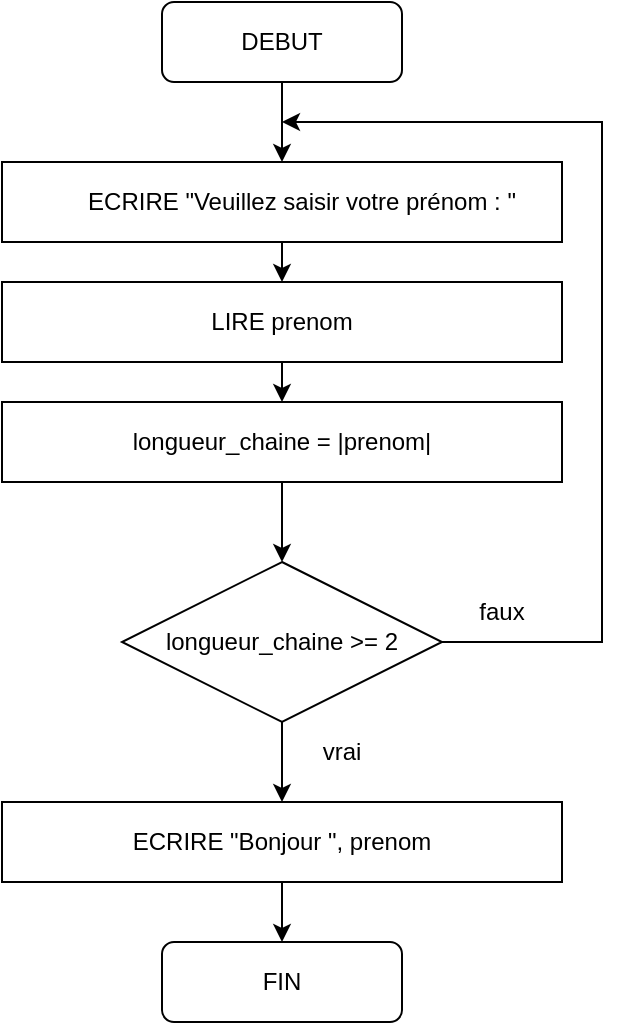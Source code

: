 <mxfile version="14.5.1" type="device"><diagram id="o4LAe_PDVBLVZsGs5Dec" name="Page-1"><mxGraphModel dx="673" dy="783" grid="1" gridSize="10" guides="1" tooltips="1" connect="1" arrows="1" fold="1" page="1" pageScale="1" pageWidth="827" pageHeight="1169" math="0" shadow="0"><root><mxCell id="0"/><mxCell id="1" parent="0"/><mxCell id="lVhHf_nUDUsZbErnm8j8-24" style="edgeStyle=orthogonalEdgeStyle;rounded=0;orthogonalLoop=1;jettySize=auto;html=1;exitX=0.5;exitY=1;exitDx=0;exitDy=0;entryX=0.5;entryY=0;entryDx=0;entryDy=0;" parent="1" source="lVhHf_nUDUsZbErnm8j8-9" target="lVhHf_nUDUsZbErnm8j8-12" edge="1"><mxGeometry relative="1" as="geometry"/></mxCell><mxCell id="lVhHf_nUDUsZbErnm8j8-9" value="" style="rounded=1;whiteSpace=wrap;html=1;fillColor=none;" parent="1" vertex="1"><mxGeometry x="440" y="40" width="120" height="40" as="geometry"/></mxCell><mxCell id="lVhHf_nUDUsZbErnm8j8-10" value="DEBUT" style="text;html=1;strokeColor=none;fillColor=none;align=center;verticalAlign=middle;whiteSpace=wrap;rounded=0;" parent="1" vertex="1"><mxGeometry x="470" y="45" width="60" height="30" as="geometry"/></mxCell><mxCell id="lVhHf_nUDUsZbErnm8j8-11" value="ECRIRE &quot;Veuillez saisir votre prénom : &quot;" style="text;html=1;strokeColor=none;fillColor=none;align=center;verticalAlign=middle;whiteSpace=wrap;rounded=0;" parent="1" vertex="1"><mxGeometry x="390" y="130" width="240" height="20" as="geometry"/></mxCell><mxCell id="lVhHf_nUDUsZbErnm8j8-25" style="edgeStyle=orthogonalEdgeStyle;rounded=0;orthogonalLoop=1;jettySize=auto;html=1;exitX=0.5;exitY=1;exitDx=0;exitDy=0;entryX=0.5;entryY=0;entryDx=0;entryDy=0;" parent="1" source="lVhHf_nUDUsZbErnm8j8-12" target="lVhHf_nUDUsZbErnm8j8-14" edge="1"><mxGeometry relative="1" as="geometry"/></mxCell><mxCell id="lVhHf_nUDUsZbErnm8j8-12" value="" style="rounded=0;whiteSpace=wrap;html=1;fillColor=none;" parent="1" vertex="1"><mxGeometry x="360" y="120" width="280" height="40" as="geometry"/></mxCell><mxCell id="lVhHf_nUDUsZbErnm8j8-13" value="LIRE prenom" style="text;html=1;strokeColor=none;fillColor=none;align=center;verticalAlign=middle;whiteSpace=wrap;rounded=0;" parent="1" vertex="1"><mxGeometry x="380" y="192.5" width="240" height="15" as="geometry"/></mxCell><mxCell id="lVhHf_nUDUsZbErnm8j8-26" style="edgeStyle=orthogonalEdgeStyle;rounded=0;orthogonalLoop=1;jettySize=auto;html=1;exitX=0.5;exitY=1;exitDx=0;exitDy=0;entryX=0.5;entryY=0;entryDx=0;entryDy=0;" parent="1" source="lVhHf_nUDUsZbErnm8j8-14" target="lVhHf_nUDUsZbErnm8j8-16" edge="1"><mxGeometry relative="1" as="geometry"/></mxCell><mxCell id="lVhHf_nUDUsZbErnm8j8-14" value="" style="rounded=0;whiteSpace=wrap;html=1;fillColor=none;" parent="1" vertex="1"><mxGeometry x="360" y="180" width="280" height="40" as="geometry"/></mxCell><mxCell id="lVhHf_nUDUsZbErnm8j8-15" value="longueur_chaine = |prenom|" style="text;html=1;strokeColor=none;fillColor=none;align=center;verticalAlign=middle;whiteSpace=wrap;rounded=0;" parent="1" vertex="1"><mxGeometry x="380" y="250" width="240" height="20" as="geometry"/></mxCell><mxCell id="lVhHf_nUDUsZbErnm8j8-27" style="edgeStyle=orthogonalEdgeStyle;rounded=0;orthogonalLoop=1;jettySize=auto;html=1;exitX=0.5;exitY=1;exitDx=0;exitDy=0;entryX=0.5;entryY=0;entryDx=0;entryDy=0;" parent="1" source="lVhHf_nUDUsZbErnm8j8-16" target="lVhHf_nUDUsZbErnm8j8-18" edge="1"><mxGeometry relative="1" as="geometry"/></mxCell><mxCell id="lVhHf_nUDUsZbErnm8j8-16" value="" style="rounded=0;whiteSpace=wrap;html=1;fillColor=none;" parent="1" vertex="1"><mxGeometry x="360" y="240" width="280" height="40" as="geometry"/></mxCell><mxCell id="lVhHf_nUDUsZbErnm8j8-17" value="longueur_chaine &amp;gt;= 2" style="text;html=1;strokeColor=none;fillColor=none;align=center;verticalAlign=middle;whiteSpace=wrap;rounded=0;" parent="1" vertex="1"><mxGeometry x="440" y="350" width="120" height="20" as="geometry"/></mxCell><mxCell id="lVhHf_nUDUsZbErnm8j8-39" style="edgeStyle=orthogonalEdgeStyle;rounded=0;orthogonalLoop=1;jettySize=auto;html=1;exitX=0.5;exitY=1;exitDx=0;exitDy=0;entryX=0.5;entryY=0;entryDx=0;entryDy=0;" parent="1" source="lVhHf_nUDUsZbErnm8j8-18" target="lVhHf_nUDUsZbErnm8j8-19" edge="1"><mxGeometry relative="1" as="geometry"/></mxCell><mxCell id="lVhHf_nUDUsZbErnm8j8-40" style="edgeStyle=orthogonalEdgeStyle;rounded=0;orthogonalLoop=1;jettySize=auto;html=1;exitX=1;exitY=0.5;exitDx=0;exitDy=0;" parent="1" source="lVhHf_nUDUsZbErnm8j8-18" edge="1"><mxGeometry relative="1" as="geometry"><mxPoint x="500" y="100" as="targetPoint"/><Array as="points"><mxPoint x="660" y="360"/><mxPoint x="660" y="100"/></Array></mxGeometry></mxCell><mxCell id="lVhHf_nUDUsZbErnm8j8-18" value="" style="rhombus;whiteSpace=wrap;html=1;fillColor=none;" parent="1" vertex="1"><mxGeometry x="420" y="320" width="160" height="80" as="geometry"/></mxCell><mxCell id="lVhHf_nUDUsZbErnm8j8-37" style="edgeStyle=orthogonalEdgeStyle;rounded=0;orthogonalLoop=1;jettySize=auto;html=1;exitX=0.5;exitY=1;exitDx=0;exitDy=0;entryX=0.5;entryY=0;entryDx=0;entryDy=0;" parent="1" source="lVhHf_nUDUsZbErnm8j8-19" target="lVhHf_nUDUsZbErnm8j8-21" edge="1"><mxGeometry relative="1" as="geometry"/></mxCell><mxCell id="lVhHf_nUDUsZbErnm8j8-19" value="" style="rounded=0;whiteSpace=wrap;html=1;fillColor=none;" parent="1" vertex="1"><mxGeometry x="360" y="440" width="280" height="40" as="geometry"/></mxCell><mxCell id="lVhHf_nUDUsZbErnm8j8-20" value="ECRIRE &quot;Bonjour &quot;, prenom" style="text;html=1;strokeColor=none;fillColor=none;align=center;verticalAlign=middle;whiteSpace=wrap;rounded=0;" parent="1" vertex="1"><mxGeometry x="380" y="445" width="240" height="30" as="geometry"/></mxCell><mxCell id="lVhHf_nUDUsZbErnm8j8-21" value="" style="rounded=1;whiteSpace=wrap;html=1;fillColor=none;" parent="1" vertex="1"><mxGeometry x="440" y="510" width="120" height="40" as="geometry"/></mxCell><mxCell id="lVhHf_nUDUsZbErnm8j8-22" value="FIN" style="text;html=1;strokeColor=none;fillColor=none;align=center;verticalAlign=middle;whiteSpace=wrap;rounded=0;" parent="1" vertex="1"><mxGeometry x="470" y="515" width="60" height="30" as="geometry"/></mxCell><mxCell id="lVhHf_nUDUsZbErnm8j8-23" value="faux" style="text;html=1;strokeColor=none;fillColor=none;align=center;verticalAlign=middle;whiteSpace=wrap;rounded=0;" parent="1" vertex="1"><mxGeometry x="580" y="330" width="60" height="30" as="geometry"/></mxCell><mxCell id="lVhHf_nUDUsZbErnm8j8-30" value="vrai" style="text;html=1;strokeColor=none;fillColor=none;align=center;verticalAlign=middle;whiteSpace=wrap;rounded=0;" parent="1" vertex="1"><mxGeometry x="500" y="400" width="60" height="30" as="geometry"/></mxCell></root></mxGraphModel></diagram></mxfile>